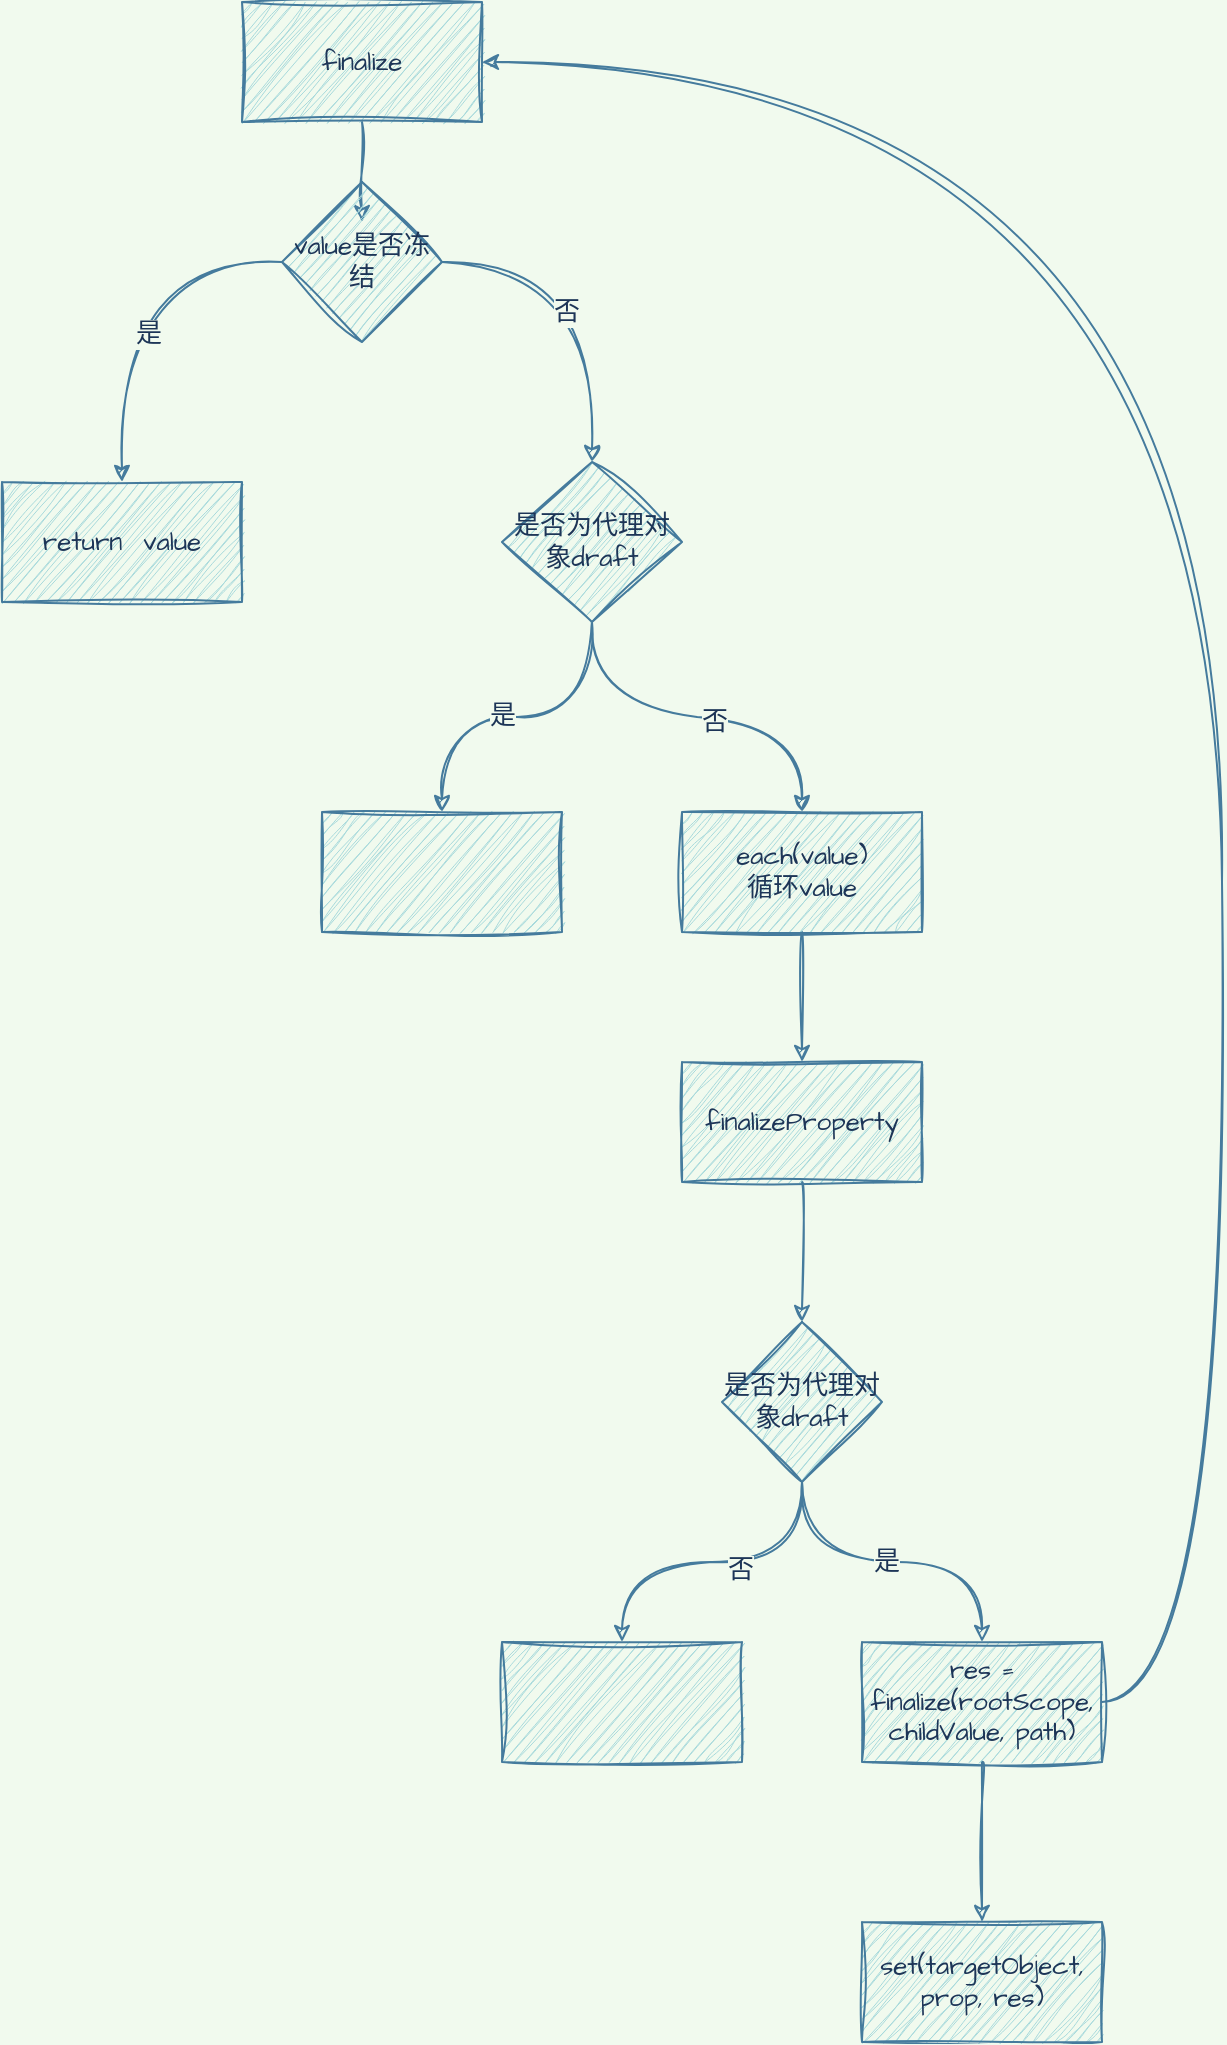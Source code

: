 <mxfile version="20.5.1" type="github">
  <diagram id="tn5BtrbcUPYBZDwmzHtb" name="Page-1">
    <mxGraphModel dx="1351" dy="877" grid="1" gridSize="10" guides="1" tooltips="1" connect="1" arrows="1" fold="1" page="1" pageScale="1" pageWidth="827" pageHeight="1169" background="#F1FAEE" math="0" shadow="0">
      <root>
        <mxCell id="0" />
        <mxCell id="1" parent="0" />
        <mxCell id="fo0CFtsgjaufAC1H0Sp7-2" style="edgeStyle=orthogonalEdgeStyle;rounded=0;hachureGap=4;jiggle=2;orthogonalLoop=1;jettySize=auto;html=1;strokeColor=#457B9D;fontFamily=Architects Daughter;fontSource=https%3A%2F%2Ffonts.googleapis.com%2Fcss%3Ffamily%3DArchitects%2BDaughter;fontSize=13;fontColor=#1D3557;fillColor=#A8DADC;sketch=1;labelBackgroundColor=#F1FAEE;curved=1;" parent="1" source="fo0CFtsgjaufAC1H0Sp7-1" edge="1">
          <mxGeometry relative="1" as="geometry">
            <mxPoint x="380" y="230" as="targetPoint" />
          </mxGeometry>
        </mxCell>
        <mxCell id="fo0CFtsgjaufAC1H0Sp7-1" value="finalize" style="rounded=0;whiteSpace=wrap;html=1;hachureGap=4;jiggle=2;fontFamily=Architects Daughter;fontSource=https%3A%2F%2Ffonts.googleapis.com%2Fcss%3Ffamily%3DArchitects%2BDaughter;fontSize=13;sketch=1;fillColor=#A8DADC;strokeColor=#457B9D;fontColor=#1D3557;" parent="1" vertex="1">
          <mxGeometry x="320" y="120" width="120" height="60" as="geometry" />
        </mxCell>
        <mxCell id="fo0CFtsgjaufAC1H0Sp7-5" value="" style="edgeStyle=orthogonalEdgeStyle;rounded=0;hachureGap=4;jiggle=2;orthogonalLoop=1;jettySize=auto;html=1;strokeColor=#457B9D;fontFamily=Architects Daughter;fontSource=https%3A%2F%2Ffonts.googleapis.com%2Fcss%3Ffamily%3DArchitects%2BDaughter;fontSize=13;fontColor=#1D3557;fillColor=#A8DADC;sketch=1;labelBackgroundColor=#F1FAEE;entryX=0.5;entryY=0;entryDx=0;entryDy=0;curved=1;" parent="1" source="fo0CFtsgjaufAC1H0Sp7-3" target="fo0CFtsgjaufAC1H0Sp7-12" edge="1">
          <mxGeometry relative="1" as="geometry">
            <mxPoint x="490" y="360" as="targetPoint" />
          </mxGeometry>
        </mxCell>
        <mxCell id="fo0CFtsgjaufAC1H0Sp7-10" value="否" style="edgeLabel;html=1;align=center;verticalAlign=middle;resizable=0;points=[];fontSize=13;fontFamily=Architects Daughter;labelBackgroundColor=#F1FAEE;fontColor=#1D3557;sketch=1;" parent="fo0CFtsgjaufAC1H0Sp7-5" vertex="1" connectable="0">
          <mxGeometry x="0.143" y="-13" relative="1" as="geometry">
            <mxPoint as="offset" />
          </mxGeometry>
        </mxCell>
        <mxCell id="fo0CFtsgjaufAC1H0Sp7-7" value="" style="edgeStyle=orthogonalEdgeStyle;rounded=0;hachureGap=4;jiggle=2;orthogonalLoop=1;jettySize=auto;html=1;strokeColor=#457B9D;fontFamily=Architects Daughter;fontSource=https%3A%2F%2Ffonts.googleapis.com%2Fcss%3Ffamily%3DArchitects%2BDaughter;fontSize=13;fontColor=#1D3557;fillColor=#A8DADC;sketch=1;labelBackgroundColor=#F1FAEE;curved=1;" parent="1" source="fo0CFtsgjaufAC1H0Sp7-3" target="fo0CFtsgjaufAC1H0Sp7-6" edge="1">
          <mxGeometry relative="1" as="geometry" />
        </mxCell>
        <mxCell id="fo0CFtsgjaufAC1H0Sp7-8" value="是" style="edgeLabel;html=1;align=center;verticalAlign=middle;resizable=0;points=[];fontSize=13;fontFamily=Architects Daughter;labelBackgroundColor=#F1FAEE;fontColor=#1D3557;sketch=1;" parent="fo0CFtsgjaufAC1H0Sp7-7" vertex="1" connectable="0">
          <mxGeometry x="0.221" y="13" relative="1" as="geometry">
            <mxPoint as="offset" />
          </mxGeometry>
        </mxCell>
        <mxCell id="fo0CFtsgjaufAC1H0Sp7-3" value="value是否冻结" style="rhombus;whiteSpace=wrap;html=1;hachureGap=4;jiggle=2;strokeColor=#457B9D;fontFamily=Architects Daughter;fontSource=https%3A%2F%2Ffonts.googleapis.com%2Fcss%3Ffamily%3DArchitects%2BDaughter;fontSize=13;fontColor=#1D3557;fillColor=#A8DADC;rounded=0;sketch=1;" parent="1" vertex="1">
          <mxGeometry x="340" y="210" width="80" height="80" as="geometry" />
        </mxCell>
        <mxCell id="fo0CFtsgjaufAC1H0Sp7-6" value="return&amp;nbsp; value" style="whiteSpace=wrap;html=1;fontSize=13;fontFamily=Architects Daughter;fillColor=#A8DADC;strokeColor=#457B9D;fontColor=#1D3557;hachureGap=4;jiggle=2;fontSource=https%3A%2F%2Ffonts.googleapis.com%2Fcss%3Ffamily%3DArchitects%2BDaughter;rounded=0;sketch=1;" parent="1" vertex="1">
          <mxGeometry x="200" y="360" width="120" height="60" as="geometry" />
        </mxCell>
        <mxCell id="fo0CFtsgjaufAC1H0Sp7-15" value="" style="edgeStyle=orthogonalEdgeStyle;rounded=0;sketch=1;hachureGap=4;jiggle=2;orthogonalLoop=1;jettySize=auto;html=1;strokeColor=#457B9D;fontFamily=Architects Daughter;fontSource=https%3A%2F%2Ffonts.googleapis.com%2Fcss%3Ffamily%3DArchitects%2BDaughter;fontSize=13;fontColor=#1D3557;fillColor=#A8DADC;labelBackgroundColor=#F1FAEE;curved=1;" parent="1" source="fo0CFtsgjaufAC1H0Sp7-12" target="fo0CFtsgjaufAC1H0Sp7-14" edge="1">
          <mxGeometry relative="1" as="geometry" />
        </mxCell>
        <mxCell id="A6OqhsEnk8AN7s7ApDAd-1" value="否" style="edgeLabel;html=1;align=center;verticalAlign=middle;resizable=0;points=[];fontSize=13;labelBackgroundColor=#F1FAEE;fontColor=#1D3557;sketch=1;" vertex="1" connectable="0" parent="fo0CFtsgjaufAC1H0Sp7-15">
          <mxGeometry x="0.069" y="-1" relative="1" as="geometry">
            <mxPoint x="1" as="offset" />
          </mxGeometry>
        </mxCell>
        <mxCell id="fo0CFtsgjaufAC1H0Sp7-17" value="" style="edgeStyle=orthogonalEdgeStyle;rounded=0;sketch=1;hachureGap=4;jiggle=2;orthogonalLoop=1;jettySize=auto;html=1;strokeColor=#457B9D;fontFamily=Architects Daughter;fontSource=https%3A%2F%2Ffonts.googleapis.com%2Fcss%3Ffamily%3DArchitects%2BDaughter;fontSize=13;fontColor=#1D3557;fillColor=#A8DADC;labelBackgroundColor=#F1FAEE;curved=1;" parent="1" source="fo0CFtsgjaufAC1H0Sp7-12" target="fo0CFtsgjaufAC1H0Sp7-16" edge="1">
          <mxGeometry relative="1" as="geometry" />
        </mxCell>
        <mxCell id="A6OqhsEnk8AN7s7ApDAd-2" value="是" style="edgeLabel;html=1;align=center;verticalAlign=middle;resizable=0;points=[];fontSize=13;labelBackgroundColor=#F1FAEE;fontColor=#1D3557;sketch=1;" vertex="1" connectable="0" parent="fo0CFtsgjaufAC1H0Sp7-17">
          <mxGeometry x="0.092" y="-2" relative="1" as="geometry">
            <mxPoint as="offset" />
          </mxGeometry>
        </mxCell>
        <mxCell id="fo0CFtsgjaufAC1H0Sp7-12" value="是否为代理对象draft" style="rhombus;whiteSpace=wrap;html=1;sketch=1;hachureGap=4;jiggle=2;fontFamily=Architects Daughter;fontSource=https%3A%2F%2Ffonts.googleapis.com%2Fcss%3Ffamily%3DArchitects%2BDaughter;fontSize=13;fillColor=#A8DADC;strokeColor=#457B9D;fontColor=#1D3557;" parent="1" vertex="1">
          <mxGeometry x="450" y="350" width="90" height="80" as="geometry" />
        </mxCell>
        <mxCell id="A6OqhsEnk8AN7s7ApDAd-4" value="" style="edgeStyle=orthogonalEdgeStyle;rounded=0;orthogonalLoop=1;jettySize=auto;html=1;fontSize=13;labelBackgroundColor=#F1FAEE;strokeColor=#457B9D;fontColor=#1D3557;sketch=1;curved=1;" edge="1" parent="1" source="fo0CFtsgjaufAC1H0Sp7-14" target="A6OqhsEnk8AN7s7ApDAd-3">
          <mxGeometry relative="1" as="geometry" />
        </mxCell>
        <mxCell id="fo0CFtsgjaufAC1H0Sp7-14" value="each(value)&lt;br style=&quot;font-size: 13px;&quot;&gt;循环value" style="whiteSpace=wrap;html=1;fontSize=13;fontFamily=Architects Daughter;fillColor=#A8DADC;strokeColor=#457B9D;fontColor=#1D3557;sketch=1;hachureGap=4;jiggle=2;fontSource=https%3A%2F%2Ffonts.googleapis.com%2Fcss%3Ffamily%3DArchitects%2BDaughter;" parent="1" vertex="1">
          <mxGeometry x="540" y="525" width="120" height="60" as="geometry" />
        </mxCell>
        <mxCell id="fo0CFtsgjaufAC1H0Sp7-16" value="" style="whiteSpace=wrap;html=1;fontSize=13;fontFamily=Architects Daughter;fillColor=#A8DADC;strokeColor=#457B9D;fontColor=#1D3557;sketch=1;hachureGap=4;jiggle=2;fontSource=https%3A%2F%2Ffonts.googleapis.com%2Fcss%3Ffamily%3DArchitects%2BDaughter;" parent="1" vertex="1">
          <mxGeometry x="360" y="525" width="120" height="60" as="geometry" />
        </mxCell>
        <mxCell id="A6OqhsEnk8AN7s7ApDAd-6" value="" style="edgeStyle=orthogonalEdgeStyle;rounded=0;orthogonalLoop=1;jettySize=auto;html=1;fontSize=13;labelBackgroundColor=#F1FAEE;strokeColor=#457B9D;fontColor=#1D3557;sketch=1;curved=1;" edge="1" parent="1" source="A6OqhsEnk8AN7s7ApDAd-3" target="A6OqhsEnk8AN7s7ApDAd-5">
          <mxGeometry relative="1" as="geometry" />
        </mxCell>
        <mxCell id="A6OqhsEnk8AN7s7ApDAd-3" value="finalizeProperty" style="whiteSpace=wrap;html=1;fontSize=13;fontFamily=Architects Daughter;sketch=1;hachureGap=4;jiggle=2;fontSource=https%3A%2F%2Ffonts.googleapis.com%2Fcss%3Ffamily%3DArchitects%2BDaughter;fillColor=#A8DADC;strokeColor=#457B9D;fontColor=#1D3557;" vertex="1" parent="1">
          <mxGeometry x="540" y="650" width="120" height="60" as="geometry" />
        </mxCell>
        <mxCell id="A6OqhsEnk8AN7s7ApDAd-9" value="" style="edgeStyle=orthogonalEdgeStyle;rounded=0;orthogonalLoop=1;jettySize=auto;html=1;strokeColor=#457B9D;fontColor=#1D3557;fillColor=#A8DADC;sketch=1;curved=1;labelBackgroundColor=#F1FAEE;fontSize=13;" edge="1" parent="1" source="A6OqhsEnk8AN7s7ApDAd-5" target="A6OqhsEnk8AN7s7ApDAd-8">
          <mxGeometry relative="1" as="geometry" />
        </mxCell>
        <mxCell id="A6OqhsEnk8AN7s7ApDAd-10" value="是" style="edgeLabel;html=1;align=center;verticalAlign=middle;resizable=0;points=[];fontColor=#1D3557;sketch=1;labelBackgroundColor=#F1FAEE;fontSize=13;" vertex="1" connectable="0" parent="A6OqhsEnk8AN7s7ApDAd-9">
          <mxGeometry x="-0.033" y="1" relative="1" as="geometry">
            <mxPoint as="offset" />
          </mxGeometry>
        </mxCell>
        <mxCell id="A6OqhsEnk8AN7s7ApDAd-12" value="" style="edgeStyle=orthogonalEdgeStyle;rounded=0;orthogonalLoop=1;jettySize=auto;html=1;strokeColor=#457B9D;fontColor=#1D3557;fillColor=#A8DADC;sketch=1;curved=1;labelBackgroundColor=#F1FAEE;fontSize=13;" edge="1" parent="1" source="A6OqhsEnk8AN7s7ApDAd-5" target="A6OqhsEnk8AN7s7ApDAd-11">
          <mxGeometry relative="1" as="geometry" />
        </mxCell>
        <mxCell id="A6OqhsEnk8AN7s7ApDAd-13" value="否" style="edgeLabel;html=1;align=center;verticalAlign=middle;resizable=0;points=[];fontSize=13;fontFamily=Architects Daughter;labelBackgroundColor=#F1FAEE;fontColor=#1D3557;" vertex="1" connectable="0" parent="A6OqhsEnk8AN7s7ApDAd-12">
          <mxGeometry x="-0.167" y="3" relative="1" as="geometry">
            <mxPoint y="1" as="offset" />
          </mxGeometry>
        </mxCell>
        <mxCell id="A6OqhsEnk8AN7s7ApDAd-5" value="&lt;span style=&quot;color: rgb(29, 53, 87); font-size: 13px;&quot;&gt;是否为代理对象draft&lt;/span&gt;" style="rhombus;whiteSpace=wrap;html=1;fontSize=13;fontFamily=Architects Daughter;sketch=1;hachureGap=4;jiggle=2;fontSource=https%3A%2F%2Ffonts.googleapis.com%2Fcss%3Ffamily%3DArchitects%2BDaughter;fillColor=#A8DADC;strokeColor=#457B9D;fontColor=#1D3557;" vertex="1" parent="1">
          <mxGeometry x="560" y="780" width="80" height="80" as="geometry" />
        </mxCell>
        <mxCell id="A6OqhsEnk8AN7s7ApDAd-14" style="edgeStyle=orthogonalEdgeStyle;curved=1;rounded=0;sketch=1;hachureGap=4;jiggle=2;orthogonalLoop=1;jettySize=auto;html=1;entryX=1;entryY=0.5;entryDx=0;entryDy=0;fontFamily=Architects Daughter;fontSource=https%3A%2F%2Ffonts.googleapis.com%2Fcss%3Ffamily%3DArchitects%2BDaughter;fontSize=13;labelBackgroundColor=#F1FAEE;strokeColor=#457B9D;fontColor=#1D3557;" edge="1" parent="1" source="A6OqhsEnk8AN7s7ApDAd-8" target="fo0CFtsgjaufAC1H0Sp7-1">
          <mxGeometry relative="1" as="geometry">
            <Array as="points">
              <mxPoint x="810" y="970" />
              <mxPoint x="810" y="150" />
            </Array>
          </mxGeometry>
        </mxCell>
        <mxCell id="A6OqhsEnk8AN7s7ApDAd-16" value="" style="edgeStyle=orthogonalEdgeStyle;curved=1;rounded=0;sketch=1;hachureGap=4;jiggle=2;orthogonalLoop=1;jettySize=auto;html=1;fontFamily=Architects Daughter;fontSource=https%3A%2F%2Ffonts.googleapis.com%2Fcss%3Ffamily%3DArchitects%2BDaughter;fontSize=13;labelBackgroundColor=#F1FAEE;strokeColor=#457B9D;fontColor=#1D3557;" edge="1" parent="1" source="A6OqhsEnk8AN7s7ApDAd-8" target="A6OqhsEnk8AN7s7ApDAd-15">
          <mxGeometry relative="1" as="geometry" />
        </mxCell>
        <mxCell id="A6OqhsEnk8AN7s7ApDAd-8" value="res = finalize(rootScope, childValue, path)" style="whiteSpace=wrap;html=1;fontFamily=Architects Daughter;fillColor=#A8DADC;strokeColor=#457B9D;fontColor=#1D3557;sketch=1;hachureGap=4;jiggle=2;fontSource=https%3A%2F%2Ffonts.googleapis.com%2Fcss%3Ffamily%3DArchitects%2BDaughter;fontSize=13;" vertex="1" parent="1">
          <mxGeometry x="630" y="940" width="120" height="60" as="geometry" />
        </mxCell>
        <mxCell id="A6OqhsEnk8AN7s7ApDAd-11" value="" style="whiteSpace=wrap;html=1;fontFamily=Architects Daughter;fillColor=#A8DADC;strokeColor=#457B9D;fontColor=#1D3557;sketch=1;hachureGap=4;jiggle=2;fontSource=https%3A%2F%2Ffonts.googleapis.com%2Fcss%3Ffamily%3DArchitects%2BDaughter;fontSize=13;" vertex="1" parent="1">
          <mxGeometry x="450" y="940" width="120" height="60" as="geometry" />
        </mxCell>
        <mxCell id="A6OqhsEnk8AN7s7ApDAd-15" value="set(targetObject, prop, res)" style="whiteSpace=wrap;html=1;fontFamily=Architects Daughter;fillColor=#A8DADC;strokeColor=#457B9D;fontColor=#1D3557;sketch=1;hachureGap=4;jiggle=2;fontSource=https%3A%2F%2Ffonts.googleapis.com%2Fcss%3Ffamily%3DArchitects%2BDaughter;fontSize=13;" vertex="1" parent="1">
          <mxGeometry x="630" y="1080" width="120" height="60" as="geometry" />
        </mxCell>
      </root>
    </mxGraphModel>
  </diagram>
</mxfile>
